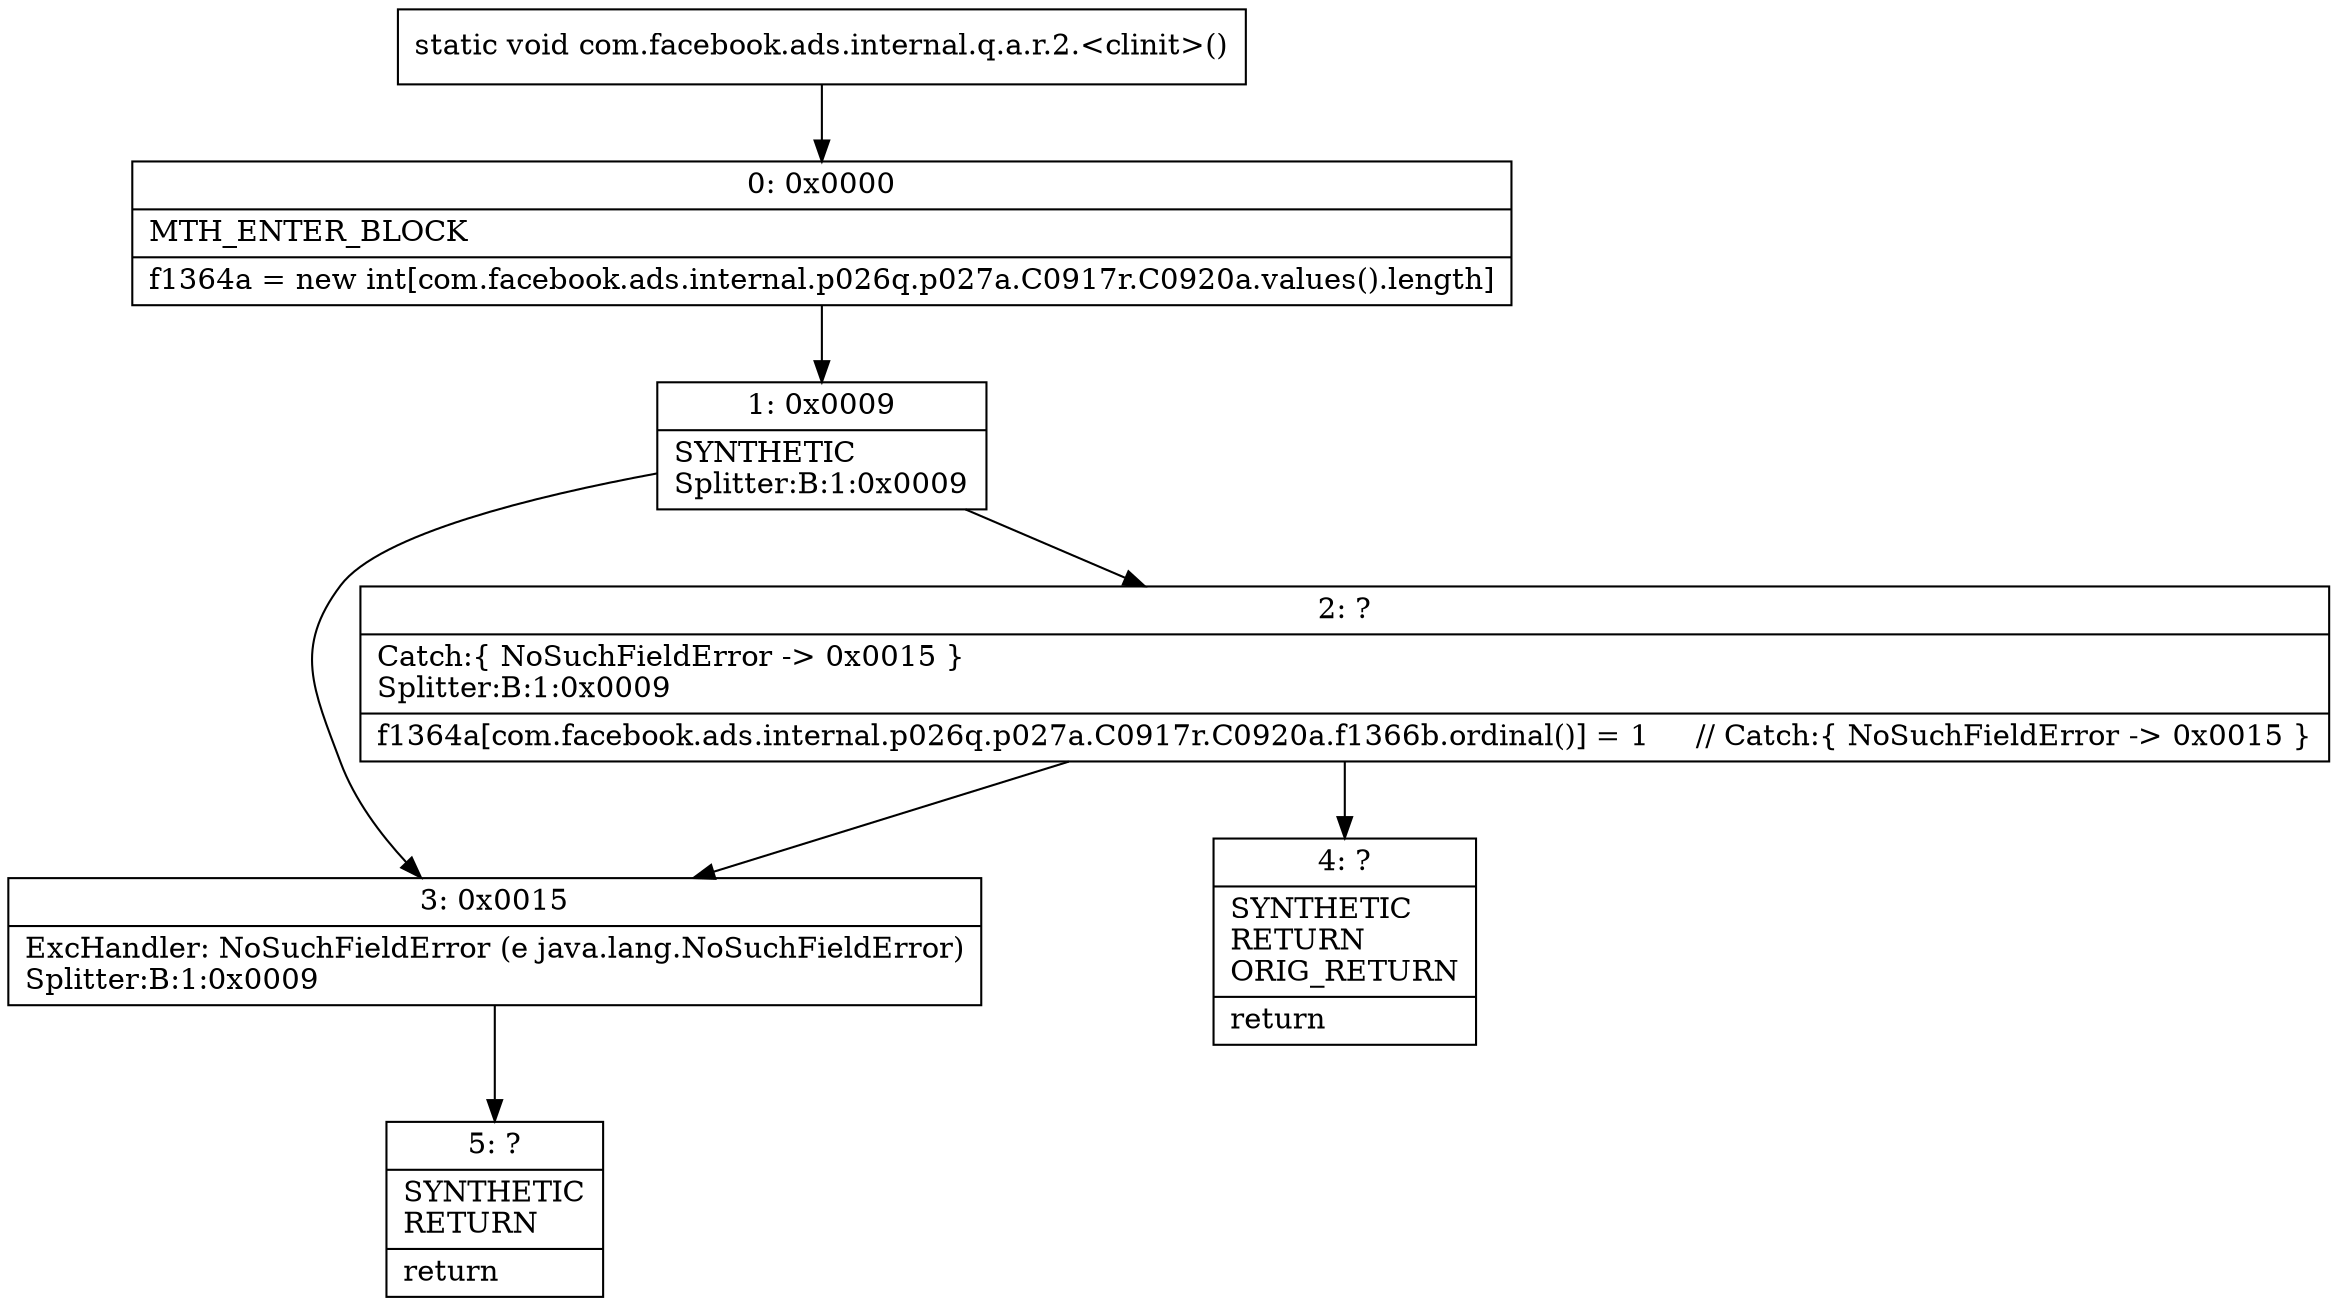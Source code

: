 digraph "CFG forcom.facebook.ads.internal.q.a.r.2.\<clinit\>()V" {
Node_0 [shape=record,label="{0\:\ 0x0000|MTH_ENTER_BLOCK\l|f1364a = new int[com.facebook.ads.internal.p026q.p027a.C0917r.C0920a.values().length]\l}"];
Node_1 [shape=record,label="{1\:\ 0x0009|SYNTHETIC\lSplitter:B:1:0x0009\l}"];
Node_2 [shape=record,label="{2\:\ ?|Catch:\{ NoSuchFieldError \-\> 0x0015 \}\lSplitter:B:1:0x0009\l|f1364a[com.facebook.ads.internal.p026q.p027a.C0917r.C0920a.f1366b.ordinal()] = 1     \/\/ Catch:\{ NoSuchFieldError \-\> 0x0015 \}\l}"];
Node_3 [shape=record,label="{3\:\ 0x0015|ExcHandler: NoSuchFieldError (e java.lang.NoSuchFieldError)\lSplitter:B:1:0x0009\l}"];
Node_4 [shape=record,label="{4\:\ ?|SYNTHETIC\lRETURN\lORIG_RETURN\l|return\l}"];
Node_5 [shape=record,label="{5\:\ ?|SYNTHETIC\lRETURN\l|return\l}"];
MethodNode[shape=record,label="{static void com.facebook.ads.internal.q.a.r.2.\<clinit\>() }"];
MethodNode -> Node_0;
Node_0 -> Node_1;
Node_1 -> Node_2;
Node_1 -> Node_3;
Node_2 -> Node_3;
Node_2 -> Node_4;
Node_3 -> Node_5;
}

